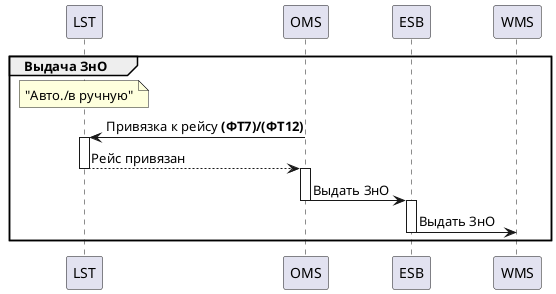 @startuml

group Выдача ЗнО
note OVER LST :"Авто./в ручную"
OMS -> LST : Привязка к рейсу **(ФТ7)/(ФТ12)**

activate LST
LST --> OMS : Рейс привязан 
deactivate LST
activate OMS






      
        'Связка рейса и ЗнО'

        OMS -> ESB : Выдать ЗнО
        deactivate OMS
        activate ESB
        
        WMS <- ESB : Выдать ЗнО
        deactivate ESB
end


@enduml